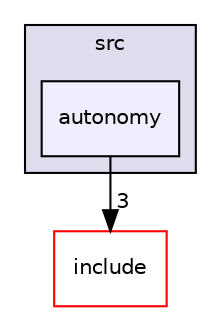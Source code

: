 digraph "/root/scrimmage/scrimmage/src/autonomy" {
  compound=true
  node [ fontsize="10", fontname="Helvetica"];
  edge [ labelfontsize="10", labelfontname="Helvetica"];
  subgraph clusterdir_68267d1309a1af8e8297ef4c3efbcdba {
    graph [ bgcolor="#ddddee", pencolor="black", label="src" fontname="Helvetica", fontsize="10", URL="dir_68267d1309a1af8e8297ef4c3efbcdba.html"]
  dir_d54b4ab01cfca2d6a2adf243a13c9d48 [shape=box, label="autonomy", style="filled", fillcolor="#eeeeff", pencolor="black", URL="dir_d54b4ab01cfca2d6a2adf243a13c9d48.html"];
  }
  dir_d44c64559bbebec7f509842c48db8b23 [shape=box label="include" fillcolor="white" style="filled" color="red" URL="dir_d44c64559bbebec7f509842c48db8b23.html"];
  dir_d54b4ab01cfca2d6a2adf243a13c9d48->dir_d44c64559bbebec7f509842c48db8b23 [headlabel="3", labeldistance=1.5 headhref="dir_000153_000004.html"];
}
